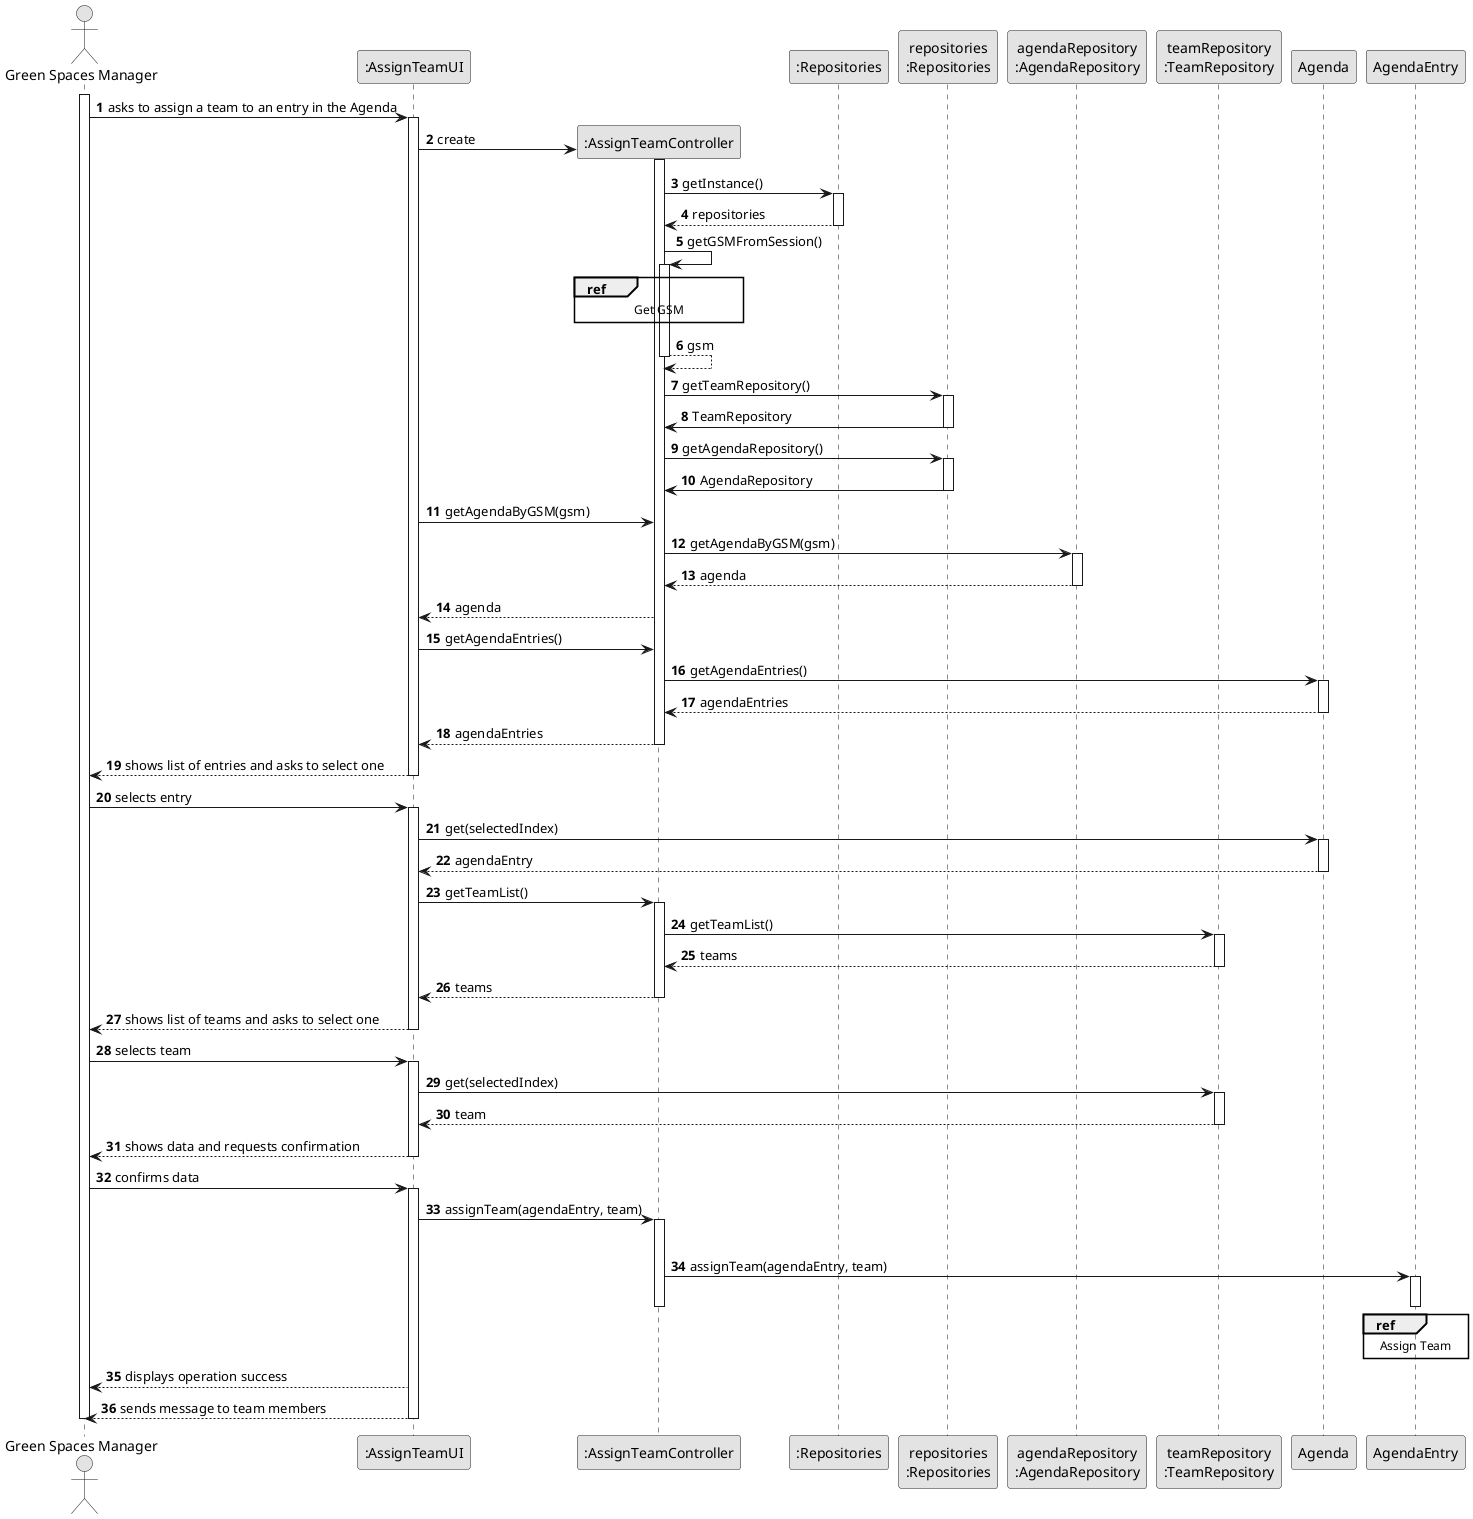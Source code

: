 @startuml
skinparam monochrome true
skinparam packageStyle rectangle
skinparam shadowing false

autonumber

'hide footbox
actor "Green Spaces Manager" as ADM
participant ":AssignTeamUI" as UI
participant ":AssignTeamController" as CTRL
participant ":Repositories" as RepositorySingleton
participant "repositories\n:Repositories" as PLAT
participant "agendaRepository\n:AgendaRepository" as AR
participant "teamRepository\n:TeamRepository" as TR
participant "Agenda" as AG
participant "AgendaEntry" as ENTRADA

activate ADM

        ADM -> UI : asks to assign a team to an entry in the Agenda

        activate UI

'            UI --> ADM : requests data (name)
            'create CTRL
            UI -> CTRL** : create

            activate CTRL

                        CTRL -> RepositorySingleton : getInstance()
                                        activate RepositorySingleton

                                            RepositorySingleton --> CTRL: repositories
                                        deactivate RepositorySingleton

                                         CTRL -> CTRL : getGSMFromSession()
                                         activate CTRL

                                         ref over CTRL
                                         Get GSM
                                         end

                                             CTRL --> CTRL : gsm
                                         deactivate CTRL

                             CTRL -> PLAT : getTeamRepository()
                                     activate PLAT

                                 PLAT -> CTRL : TeamRepository
                                 deactivate PLAT

                             CTRL -> PLAT : getAgendaRepository()
                                     activate PLAT

                                 PLAT -> CTRL : AgendaRepository
                                 deactivate PLAT

                             UI -> CTRL: getAgendaByGSM(gsm)

                             CTRL -> AR: getAgendaByGSM(gsm)
                                         activate AR

                                         AR --> CTRL: agenda
                                         deactivate AR
                             CTRL --> UI : agenda


                             UI -> CTRL : getAgendaEntries()
                            CTRL -> AG : getAgendaEntries()
                            activate AG

                            AG --> CTRL : agendaEntries
                            deactivate AG

                            CTRL --> UI : agendaEntries
                            deactivate CTRL




    UI --> ADM : shows list of entries and asks to select one
    deactivate UI



    ADM -> UI : selects entry
    activate UI

                                     UI -> AG : get(selectedIndex)
                                     activate AG

                                    AG --> UI : agendaEntry
                                    deactivate AG


                                 UI -> CTRL : getTeamList()
                                 activate CTRL

                                CTRL -> TR : getTeamList()
                                activate TR

                                TR --> CTRL : teams
                                deactivate TR

                                CTRL --> UI : teams
                                deactivate CTRL

    UI --> ADM : shows list of teams and asks to select one
    deactivate UI

        ADM -> UI : selects team
        activate UI

                                             UI -> TR : get(selectedIndex)
                                             activate TR

                                            TR --> UI : team
                                            deactivate TR

            UI --> ADM : shows data and requests confirmation
            deactivate UI

            ADM -> UI : confirms data
            activate UI


        UI -> CTRL : assignTeam(agendaEntry, team)
        activate CTRL

            |||

            CTRL -> ENTRADA: assignTeam(agendaEntry, team)
            activate ENTRADA

                ref over ENTRADA
                Assign Team
                end
                deactivate ENTRADA

                deactivate CTRL

            UI --> ADM: displays operation success
            UI --> ADM: sends message to team members
    deactivate UI

deactivate ADM

@enduml